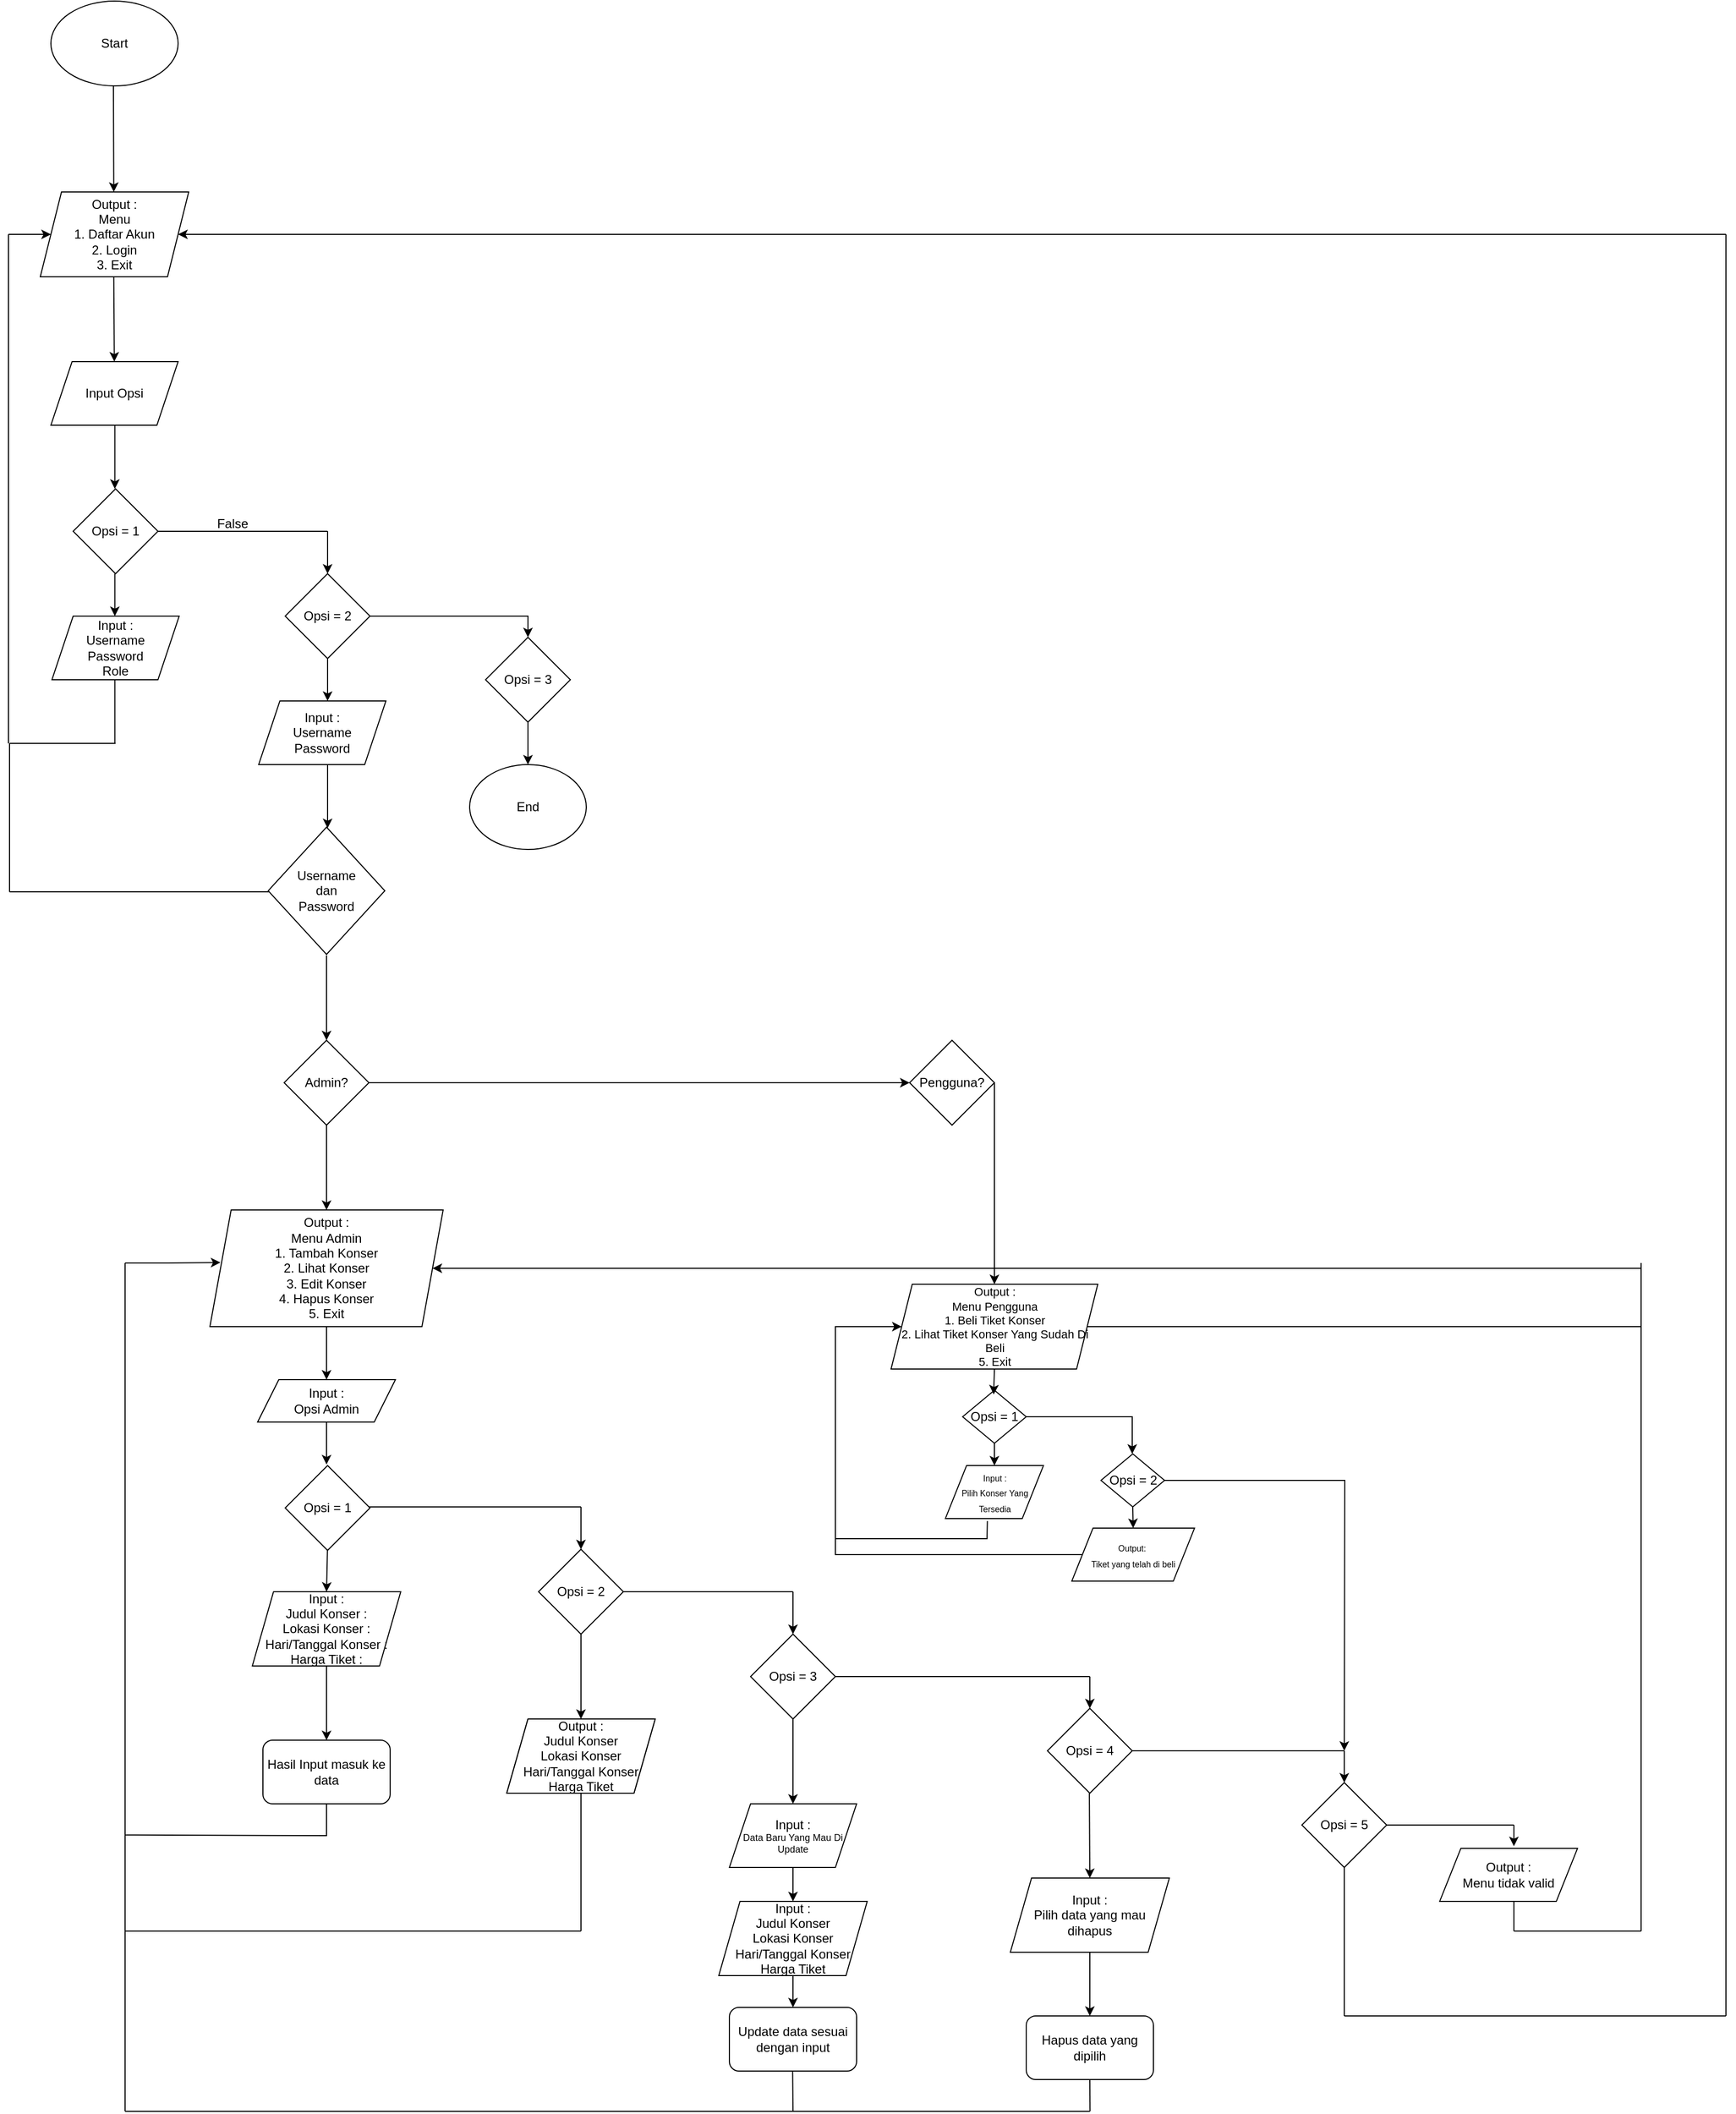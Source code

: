 <mxfile version="24.7.17">
  <diagram name="Page-1" id="gvOllTH9LuBP_hq7dgmy">
    <mxGraphModel dx="2269" dy="1311" grid="1" gridSize="10" guides="1" tooltips="1" connect="1" arrows="1" fold="1" page="1" pageScale="1" pageWidth="850" pageHeight="1100" math="0" shadow="0">
      <root>
        <mxCell id="0" />
        <mxCell id="1" parent="0" />
        <mxCell id="PiIeFLG2h4lBq93euPG2-6" value="Start" style="ellipse;whiteSpace=wrap;html=1;" parent="1" vertex="1">
          <mxGeometry x="440" y="230" width="120" height="80" as="geometry" />
        </mxCell>
        <mxCell id="PiIeFLG2h4lBq93euPG2-7" value="" style="endArrow=classic;html=1;rounded=0;" parent="1" edge="1">
          <mxGeometry width="50" height="50" relative="1" as="geometry">
            <mxPoint x="499" y="310" as="sourcePoint" />
            <mxPoint x="499.33" y="410" as="targetPoint" />
          </mxGeometry>
        </mxCell>
        <mxCell id="PiIeFLG2h4lBq93euPG2-8" value="&lt;div&gt;Output :&lt;/div&gt;M&lt;span style=&quot;background-color: initial;&quot;&gt;enu&lt;/span&gt;&lt;div&gt;&lt;div&gt;1. Daftar Akun&lt;/div&gt;&lt;div&gt;2. Login&lt;/div&gt;&lt;div&gt;3. Exit&lt;/div&gt;&lt;/div&gt;" style="shape=parallelogram;perimeter=parallelogramPerimeter;whiteSpace=wrap;html=1;fixedSize=1;size=20;" parent="1" vertex="1">
          <mxGeometry x="430" y="410" width="140" height="80" as="geometry" />
        </mxCell>
        <mxCell id="PiIeFLG2h4lBq93euPG2-9" value="" style="endArrow=classic;html=1;rounded=0;" parent="1" edge="1">
          <mxGeometry width="50" height="50" relative="1" as="geometry">
            <mxPoint x="499.33" y="490" as="sourcePoint" />
            <mxPoint x="499.83" y="570" as="targetPoint" />
          </mxGeometry>
        </mxCell>
        <mxCell id="PiIeFLG2h4lBq93euPG2-10" value="Input Opsi" style="shape=parallelogram;perimeter=parallelogramPerimeter;whiteSpace=wrap;html=1;fixedSize=1;" parent="1" vertex="1">
          <mxGeometry x="440" y="570" width="120" height="60" as="geometry" />
        </mxCell>
        <mxCell id="PiIeFLG2h4lBq93euPG2-11" value="" style="endArrow=classic;html=1;rounded=0;" parent="1" edge="1">
          <mxGeometry width="50" height="50" relative="1" as="geometry">
            <mxPoint x="500.33" y="630" as="sourcePoint" />
            <mxPoint x="500.33" y="690" as="targetPoint" />
          </mxGeometry>
        </mxCell>
        <mxCell id="PiIeFLG2h4lBq93euPG2-12" value="Opsi = 1" style="rhombus;whiteSpace=wrap;html=1;" parent="1" vertex="1">
          <mxGeometry x="461" y="690" width="80" height="80" as="geometry" />
        </mxCell>
        <mxCell id="PiIeFLG2h4lBq93euPG2-13" value="" style="endArrow=classic;html=1;rounded=0;" parent="1" edge="1">
          <mxGeometry width="50" height="50" relative="1" as="geometry">
            <mxPoint x="500.33" y="770" as="sourcePoint" />
            <mxPoint x="500.33" y="810" as="targetPoint" />
          </mxGeometry>
        </mxCell>
        <mxCell id="PiIeFLG2h4lBq93euPG2-14" value="Input :&lt;div&gt;Username&lt;/div&gt;&lt;div&gt;Password&lt;/div&gt;&lt;div&gt;Role&lt;/div&gt;" style="shape=parallelogram;perimeter=parallelogramPerimeter;whiteSpace=wrap;html=1;fixedSize=1;" parent="1" vertex="1">
          <mxGeometry x="441" y="810" width="120" height="60" as="geometry" />
        </mxCell>
        <mxCell id="PiIeFLG2h4lBq93euPG2-15" value="" style="endArrow=none;html=1;rounded=0;" parent="1" edge="1">
          <mxGeometry width="50" height="50" relative="1" as="geometry">
            <mxPoint x="500.33" y="930" as="sourcePoint" />
            <mxPoint x="500.33" y="870" as="targetPoint" />
          </mxGeometry>
        </mxCell>
        <mxCell id="PiIeFLG2h4lBq93euPG2-16" value="" style="endArrow=none;html=1;rounded=0;" parent="1" edge="1">
          <mxGeometry width="50" height="50" relative="1" as="geometry">
            <mxPoint x="401" y="930" as="sourcePoint" />
            <mxPoint x="501" y="930" as="targetPoint" />
          </mxGeometry>
        </mxCell>
        <mxCell id="PiIeFLG2h4lBq93euPG2-17" style="edgeStyle=orthogonalEdgeStyle;rounded=0;orthogonalLoop=1;jettySize=auto;html=1;exitX=0.5;exitY=1;exitDx=0;exitDy=0;" parent="1" source="PiIeFLG2h4lBq93euPG2-6" target="PiIeFLG2h4lBq93euPG2-6" edge="1">
          <mxGeometry relative="1" as="geometry" />
        </mxCell>
        <mxCell id="PiIeFLG2h4lBq93euPG2-18" value="" style="endArrow=none;html=1;rounded=0;" parent="1" edge="1">
          <mxGeometry width="50" height="50" relative="1" as="geometry">
            <mxPoint x="400" y="930" as="sourcePoint" />
            <mxPoint x="400" y="450" as="targetPoint" />
          </mxGeometry>
        </mxCell>
        <mxCell id="PiIeFLG2h4lBq93euPG2-19" value="" style="endArrow=classic;html=1;rounded=0;" parent="1" target="PiIeFLG2h4lBq93euPG2-8" edge="1">
          <mxGeometry width="50" height="50" relative="1" as="geometry">
            <mxPoint x="400" y="450" as="sourcePoint" />
            <mxPoint x="450" y="400" as="targetPoint" />
          </mxGeometry>
        </mxCell>
        <mxCell id="PiIeFLG2h4lBq93euPG2-20" value="False" style="text;html=1;align=center;verticalAlign=middle;resizable=0;points=[];autosize=1;strokeColor=none;fillColor=none;" parent="1" vertex="1">
          <mxGeometry x="586" y="708" width="50" height="30" as="geometry" />
        </mxCell>
        <mxCell id="PiIeFLG2h4lBq93euPG2-21" value="" style="endArrow=none;html=1;rounded=0;" parent="1" edge="1">
          <mxGeometry width="50" height="50" relative="1" as="geometry">
            <mxPoint x="541" y="730" as="sourcePoint" />
            <mxPoint x="701" y="730" as="targetPoint" />
          </mxGeometry>
        </mxCell>
        <mxCell id="PiIeFLG2h4lBq93euPG2-22" value="" style="endArrow=classic;html=1;rounded=0;" parent="1" edge="1">
          <mxGeometry width="50" height="50" relative="1" as="geometry">
            <mxPoint x="701" y="730" as="sourcePoint" />
            <mxPoint x="701" y="770" as="targetPoint" />
          </mxGeometry>
        </mxCell>
        <mxCell id="gMm3dsdUHFEkHUgvY5EG-31" style="edgeStyle=orthogonalEdgeStyle;rounded=0;orthogonalLoop=1;jettySize=auto;html=1;exitX=1;exitY=0.5;exitDx=0;exitDy=0;entryX=0.5;entryY=0;entryDx=0;entryDy=0;" parent="1" source="PiIeFLG2h4lBq93euPG2-23" target="gMm3dsdUHFEkHUgvY5EG-30" edge="1">
          <mxGeometry relative="1" as="geometry" />
        </mxCell>
        <mxCell id="PiIeFLG2h4lBq93euPG2-23" value="Opsi = 2" style="rhombus;whiteSpace=wrap;html=1;" parent="1" vertex="1">
          <mxGeometry x="661" y="770" width="80" height="80" as="geometry" />
        </mxCell>
        <mxCell id="PiIeFLG2h4lBq93euPG2-24" value="" style="endArrow=classic;html=1;rounded=0;" parent="1" edge="1">
          <mxGeometry width="50" height="50" relative="1" as="geometry">
            <mxPoint x="701" y="850" as="sourcePoint" />
            <mxPoint x="701" y="890" as="targetPoint" />
          </mxGeometry>
        </mxCell>
        <mxCell id="PiIeFLG2h4lBq93euPG2-25" value="Input :&lt;div&gt;Username&lt;/div&gt;&lt;div&gt;Password&lt;/div&gt;" style="shape=parallelogram;perimeter=parallelogramPerimeter;whiteSpace=wrap;html=1;fixedSize=1;" parent="1" vertex="1">
          <mxGeometry x="636" y="890" width="120" height="60" as="geometry" />
        </mxCell>
        <mxCell id="PiIeFLG2h4lBq93euPG2-26" value="" style="endArrow=classic;html=1;rounded=0;" parent="1" edge="1">
          <mxGeometry width="50" height="50" relative="1" as="geometry">
            <mxPoint x="701" y="950" as="sourcePoint" />
            <mxPoint x="701" y="1010" as="targetPoint" />
          </mxGeometry>
        </mxCell>
        <mxCell id="PiIeFLG2h4lBq93euPG2-27" value="Username&lt;div&gt;dan&lt;/div&gt;&lt;div&gt;Password&lt;/div&gt;" style="rhombus;whiteSpace=wrap;html=1;" parent="1" vertex="1">
          <mxGeometry x="645" y="1009" width="110" height="120" as="geometry" />
        </mxCell>
        <mxCell id="PiIeFLG2h4lBq93euPG2-28" value="" style="endArrow=classic;html=1;rounded=0;" parent="1" edge="1">
          <mxGeometry width="50" height="50" relative="1" as="geometry">
            <mxPoint x="700" y="1130" as="sourcePoint" />
            <mxPoint x="700" y="1210" as="targetPoint" />
          </mxGeometry>
        </mxCell>
        <mxCell id="PiIeFLG2h4lBq93euPG2-29" value="" style="endArrow=none;html=1;rounded=0;" parent="1" edge="1">
          <mxGeometry width="50" height="50" relative="1" as="geometry">
            <mxPoint x="401" y="1070" as="sourcePoint" />
            <mxPoint x="401" y="930" as="targetPoint" />
          </mxGeometry>
        </mxCell>
        <mxCell id="PiIeFLG2h4lBq93euPG2-30" value="" style="endArrow=none;html=1;rounded=0;" parent="1" edge="1">
          <mxGeometry width="50" height="50" relative="1" as="geometry">
            <mxPoint x="401" y="1070" as="sourcePoint" />
            <mxPoint x="646" y="1070" as="targetPoint" />
          </mxGeometry>
        </mxCell>
        <mxCell id="PiIeFLG2h4lBq93euPG2-31" value="Admin?" style="rhombus;whiteSpace=wrap;html=1;" parent="1" vertex="1">
          <mxGeometry x="660" y="1210" width="80" height="80" as="geometry" />
        </mxCell>
        <mxCell id="PiIeFLG2h4lBq93euPG2-32" value="" style="endArrow=classic;html=1;rounded=0;" parent="1" edge="1">
          <mxGeometry width="50" height="50" relative="1" as="geometry">
            <mxPoint x="700" y="1290" as="sourcePoint" />
            <mxPoint x="700" y="1370" as="targetPoint" />
          </mxGeometry>
        </mxCell>
        <mxCell id="PiIeFLG2h4lBq93euPG2-33" value="Output :&lt;div&gt;Menu Admin&lt;/div&gt;&lt;div&gt;1. Tambah Konser&lt;/div&gt;&lt;div&gt;2. Lihat Konser&lt;/div&gt;&lt;div&gt;3. Edit Konser&lt;/div&gt;&lt;div&gt;4. Hapus Konser&lt;/div&gt;&lt;div&gt;5. Exit&lt;/div&gt;" style="shape=parallelogram;perimeter=parallelogramPerimeter;whiteSpace=wrap;html=1;fixedSize=1;" parent="1" vertex="1">
          <mxGeometry x="590" y="1370" width="220" height="110" as="geometry" />
        </mxCell>
        <mxCell id="PiIeFLG2h4lBq93euPG2-34" value="" style="endArrow=classic;html=1;rounded=0;" parent="1" edge="1">
          <mxGeometry width="50" height="50" relative="1" as="geometry">
            <mxPoint x="700" y="1480" as="sourcePoint" />
            <mxPoint x="700" y="1530" as="targetPoint" />
          </mxGeometry>
        </mxCell>
        <mxCell id="PiIeFLG2h4lBq93euPG2-35" value="&lt;div&gt;Input :&lt;/div&gt;Opsi Admin" style="shape=parallelogram;perimeter=parallelogramPerimeter;whiteSpace=wrap;html=1;fixedSize=1;" parent="1" vertex="1">
          <mxGeometry x="635" y="1530" width="130" height="40" as="geometry" />
        </mxCell>
        <mxCell id="PiIeFLG2h4lBq93euPG2-36" value="" style="endArrow=classic;html=1;rounded=0;" parent="1" edge="1">
          <mxGeometry width="50" height="50" relative="1" as="geometry">
            <mxPoint x="700" y="1570" as="sourcePoint" />
            <mxPoint x="700" y="1610" as="targetPoint" />
          </mxGeometry>
        </mxCell>
        <mxCell id="PiIeFLG2h4lBq93euPG2-37" value="Opsi = 1" style="rhombus;whiteSpace=wrap;html=1;" parent="1" vertex="1">
          <mxGeometry x="661" y="1611" width="80" height="80" as="geometry" />
        </mxCell>
        <mxCell id="PiIeFLG2h4lBq93euPG2-38" value="" style="endArrow=classic;html=1;rounded=0;" parent="1" edge="1">
          <mxGeometry width="50" height="50" relative="1" as="geometry">
            <mxPoint x="700.89" y="1690" as="sourcePoint" />
            <mxPoint x="700" y="1730" as="targetPoint" />
          </mxGeometry>
        </mxCell>
        <mxCell id="PiIeFLG2h4lBq93euPG2-42" value="" style="endArrow=none;html=1;rounded=0;" parent="1" edge="1">
          <mxGeometry width="50" height="50" relative="1" as="geometry">
            <mxPoint x="510" y="1860" as="sourcePoint" />
            <mxPoint x="510" y="1420" as="targetPoint" />
          </mxGeometry>
        </mxCell>
        <mxCell id="PiIeFLG2h4lBq93euPG2-43" value="" style="endArrow=classic;html=1;rounded=0;entryX=0.045;entryY=0.45;entryDx=0;entryDy=0;entryPerimeter=0;" parent="1" target="PiIeFLG2h4lBq93euPG2-33" edge="1">
          <mxGeometry width="50" height="50" relative="1" as="geometry">
            <mxPoint x="510" y="1420" as="sourcePoint" />
            <mxPoint x="560" y="1380" as="targetPoint" />
            <Array as="points">
              <mxPoint x="550" y="1420" />
            </Array>
          </mxGeometry>
        </mxCell>
        <mxCell id="PiIeFLG2h4lBq93euPG2-44" value="" style="endArrow=none;html=1;rounded=0;" parent="1" edge="1">
          <mxGeometry width="50" height="50" relative="1" as="geometry">
            <mxPoint x="740" y="1650" as="sourcePoint" />
            <mxPoint x="940" y="1650" as="targetPoint" />
          </mxGeometry>
        </mxCell>
        <mxCell id="PiIeFLG2h4lBq93euPG2-45" value="" style="endArrow=classic;html=1;rounded=0;" parent="1" edge="1">
          <mxGeometry width="50" height="50" relative="1" as="geometry">
            <mxPoint x="940" y="1650" as="sourcePoint" />
            <mxPoint x="940" y="1690" as="targetPoint" />
          </mxGeometry>
        </mxCell>
        <mxCell id="PiIeFLG2h4lBq93euPG2-46" value="Opsi = 2" style="rhombus;whiteSpace=wrap;html=1;" parent="1" vertex="1">
          <mxGeometry x="900" y="1690" width="80" height="80" as="geometry" />
        </mxCell>
        <mxCell id="PiIeFLG2h4lBq93euPG2-47" value="" style="endArrow=classic;html=1;rounded=0;" parent="1" edge="1">
          <mxGeometry width="50" height="50" relative="1" as="geometry">
            <mxPoint x="940" y="1770" as="sourcePoint" />
            <mxPoint x="940" y="1850" as="targetPoint" />
          </mxGeometry>
        </mxCell>
        <mxCell id="PiIeFLG2h4lBq93euPG2-48" value="Input :&lt;div&gt;&lt;br&gt;&lt;/div&gt;&lt;div&gt;Status Bayar&lt;/div&gt;" style="shape=parallelogram;perimeter=parallelogramPerimeter;whiteSpace=wrap;html=1;fixedSize=1;" parent="1" vertex="1">
          <mxGeometry x="870" y="1850" width="140" height="70" as="geometry" />
        </mxCell>
        <mxCell id="PiIeFLG2h4lBq93euPG2-50" value="Hasil Input masuk ke data" style="rounded=1;whiteSpace=wrap;html=1;" parent="1" vertex="1">
          <mxGeometry x="640" y="1870" width="120" height="60" as="geometry" />
        </mxCell>
        <mxCell id="PiIeFLG2h4lBq93euPG2-51" value="" style="endArrow=none;html=1;rounded=0;exitX=0.5;exitY=1;exitDx=0;exitDy=0;" parent="1" source="gMm3dsdUHFEkHUgvY5EG-5" edge="1">
          <mxGeometry width="50" height="50" relative="1" as="geometry">
            <mxPoint x="939.76" y="2010" as="sourcePoint" />
            <mxPoint x="940" y="2050" as="targetPoint" />
          </mxGeometry>
        </mxCell>
        <mxCell id="PiIeFLG2h4lBq93euPG2-52" value="" style="endArrow=none;html=1;rounded=0;" parent="1" edge="1">
          <mxGeometry width="50" height="50" relative="1" as="geometry">
            <mxPoint x="510" y="2050" as="sourcePoint" />
            <mxPoint x="940" y="2050" as="targetPoint" />
          </mxGeometry>
        </mxCell>
        <mxCell id="PiIeFLG2h4lBq93euPG2-53" value="" style="endArrow=none;html=1;rounded=0;" parent="1" edge="1">
          <mxGeometry width="50" height="50" relative="1" as="geometry">
            <mxPoint x="510" y="2050" as="sourcePoint" />
            <mxPoint x="510" y="1860" as="targetPoint" />
          </mxGeometry>
        </mxCell>
        <mxCell id="PiIeFLG2h4lBq93euPG2-54" value="" style="endArrow=none;html=1;rounded=0;" parent="1" edge="1">
          <mxGeometry width="50" height="50" relative="1" as="geometry">
            <mxPoint x="980" y="1730" as="sourcePoint" />
            <mxPoint x="1140" y="1730" as="targetPoint" />
          </mxGeometry>
        </mxCell>
        <mxCell id="PiIeFLG2h4lBq93euPG2-55" value="" style="endArrow=classic;html=1;rounded=0;" parent="1" edge="1">
          <mxGeometry width="50" height="50" relative="1" as="geometry">
            <mxPoint x="1140" y="1730" as="sourcePoint" />
            <mxPoint x="1140" y="1770" as="targetPoint" />
          </mxGeometry>
        </mxCell>
        <mxCell id="PiIeFLG2h4lBq93euPG2-56" style="edgeStyle=orthogonalEdgeStyle;rounded=0;orthogonalLoop=1;jettySize=auto;html=1;" parent="1" source="PiIeFLG2h4lBq93euPG2-57" edge="1">
          <mxGeometry relative="1" as="geometry">
            <mxPoint x="1140.0" y="1930" as="targetPoint" />
          </mxGeometry>
        </mxCell>
        <mxCell id="PiIeFLG2h4lBq93euPG2-57" value="Opsi = 3" style="rhombus;whiteSpace=wrap;html=1;" parent="1" vertex="1">
          <mxGeometry x="1100" y="1770" width="80" height="80" as="geometry" />
        </mxCell>
        <mxCell id="PiIeFLG2h4lBq93euPG2-58" value="Input :&lt;div&gt;Judul Konser&lt;/div&gt;&lt;div&gt;Lokasi Konser&lt;/div&gt;&lt;div&gt;Hari/Tanggal Konser&lt;/div&gt;&lt;div&gt;Harga Tiket&lt;/div&gt;" style="shape=parallelogram;perimeter=parallelogramPerimeter;whiteSpace=wrap;html=1;fixedSize=1;" parent="1" vertex="1">
          <mxGeometry x="1070" y="2022" width="140" height="70" as="geometry" />
        </mxCell>
        <mxCell id="PiIeFLG2h4lBq93euPG2-59" value="" style="endArrow=classic;html=1;rounded=0;" parent="1" edge="1">
          <mxGeometry width="50" height="50" relative="1" as="geometry">
            <mxPoint x="1140" y="2092" as="sourcePoint" />
            <mxPoint x="1140" y="2122" as="targetPoint" />
          </mxGeometry>
        </mxCell>
        <mxCell id="PiIeFLG2h4lBq93euPG2-60" value="Update data sesuai dengan input" style="rounded=1;whiteSpace=wrap;html=1;" parent="1" vertex="1">
          <mxGeometry x="1080" y="2122" width="120" height="60" as="geometry" />
        </mxCell>
        <mxCell id="PiIeFLG2h4lBq93euPG2-61" value="Input :&lt;div style=&quot;font-size: 9px;&quot;&gt;Data Baru Yang Mau Di Update&lt;/div&gt;" style="shape=parallelogram;perimeter=parallelogramPerimeter;whiteSpace=wrap;html=1;fixedSize=1;" parent="1" vertex="1">
          <mxGeometry x="1080" y="1930" width="120" height="60" as="geometry" />
        </mxCell>
        <mxCell id="PiIeFLG2h4lBq93euPG2-62" value="" style="endArrow=classic;html=1;rounded=0;entryX=0.5;entryY=0;entryDx=0;entryDy=0;" parent="1" target="PiIeFLG2h4lBq93euPG2-58" edge="1">
          <mxGeometry width="50" height="50" relative="1" as="geometry">
            <mxPoint x="1140" y="1990" as="sourcePoint" />
            <mxPoint x="1140" y="2020" as="targetPoint" />
          </mxGeometry>
        </mxCell>
        <mxCell id="PiIeFLG2h4lBq93euPG2-63" value="" style="endArrow=none;html=1;rounded=0;" parent="1" edge="1">
          <mxGeometry width="50" height="50" relative="1" as="geometry">
            <mxPoint x="1139.67" y="2182" as="sourcePoint" />
            <mxPoint x="1140" y="2220" as="targetPoint" />
          </mxGeometry>
        </mxCell>
        <mxCell id="PiIeFLG2h4lBq93euPG2-64" value="" style="endArrow=none;html=1;rounded=0;" parent="1" edge="1">
          <mxGeometry width="50" height="50" relative="1" as="geometry">
            <mxPoint x="510" y="2220" as="sourcePoint" />
            <mxPoint x="1140" y="2220" as="targetPoint" />
          </mxGeometry>
        </mxCell>
        <mxCell id="PiIeFLG2h4lBq93euPG2-65" value="" style="endArrow=none;html=1;rounded=0;" parent="1" edge="1">
          <mxGeometry width="50" height="50" relative="1" as="geometry">
            <mxPoint x="510" y="2220" as="sourcePoint" />
            <mxPoint x="510" y="2050" as="targetPoint" />
          </mxGeometry>
        </mxCell>
        <mxCell id="PiIeFLG2h4lBq93euPG2-66" value="" style="endArrow=none;html=1;rounded=0;" parent="1" edge="1">
          <mxGeometry width="50" height="50" relative="1" as="geometry">
            <mxPoint x="1180" y="1810" as="sourcePoint" />
            <mxPoint x="1420" y="1810" as="targetPoint" />
          </mxGeometry>
        </mxCell>
        <mxCell id="PiIeFLG2h4lBq93euPG2-67" value="" style="endArrow=classic;html=1;rounded=0;entryX=0.5;entryY=0;entryDx=0;entryDy=0;" parent="1" target="PiIeFLG2h4lBq93euPG2-68" edge="1">
          <mxGeometry width="50" height="50" relative="1" as="geometry">
            <mxPoint x="1420" y="1810" as="sourcePoint" />
            <mxPoint x="1420" y="1830" as="targetPoint" />
          </mxGeometry>
        </mxCell>
        <mxCell id="PiIeFLG2h4lBq93euPG2-68" value="Opsi = 4" style="rhombus;whiteSpace=wrap;html=1;" parent="1" vertex="1">
          <mxGeometry x="1380" y="1840" width="80" height="80" as="geometry" />
        </mxCell>
        <mxCell id="PiIeFLG2h4lBq93euPG2-69" value="" style="endArrow=classic;html=1;rounded=0;" parent="1" edge="1">
          <mxGeometry width="50" height="50" relative="1" as="geometry">
            <mxPoint x="1419.55" y="1920" as="sourcePoint" />
            <mxPoint x="1420" y="2000" as="targetPoint" />
          </mxGeometry>
        </mxCell>
        <mxCell id="PiIeFLG2h4lBq93euPG2-70" value="Input :&lt;div&gt;Pilih data yang mau dihapus&lt;/div&gt;" style="shape=parallelogram;perimeter=parallelogramPerimeter;whiteSpace=wrap;html=1;fixedSize=1;" parent="1" vertex="1">
          <mxGeometry x="1345" y="2000" width="150" height="70" as="geometry" />
        </mxCell>
        <mxCell id="PiIeFLG2h4lBq93euPG2-71" value="" style="endArrow=classic;html=1;rounded=0;" parent="1" edge="1">
          <mxGeometry width="50" height="50" relative="1" as="geometry">
            <mxPoint x="1420" y="2070" as="sourcePoint" />
            <mxPoint x="1420" y="2130" as="targetPoint" />
          </mxGeometry>
        </mxCell>
        <mxCell id="PiIeFLG2h4lBq93euPG2-72" value="Hapus data yang dipilih" style="rounded=1;whiteSpace=wrap;html=1;" parent="1" vertex="1">
          <mxGeometry x="1360" y="2130" width="120" height="60" as="geometry" />
        </mxCell>
        <mxCell id="PiIeFLG2h4lBq93euPG2-73" value="" style="endArrow=none;html=1;rounded=0;" parent="1" edge="1">
          <mxGeometry width="50" height="50" relative="1" as="geometry">
            <mxPoint x="790" y="2220" as="sourcePoint" />
            <mxPoint x="1420" y="2220" as="targetPoint" />
          </mxGeometry>
        </mxCell>
        <mxCell id="PiIeFLG2h4lBq93euPG2-74" value="" style="endArrow=none;html=1;rounded=0;" parent="1" edge="1">
          <mxGeometry width="50" height="50" relative="1" as="geometry">
            <mxPoint x="1420" y="2190" as="sourcePoint" />
            <mxPoint x="1420.16" y="2220" as="targetPoint" />
          </mxGeometry>
        </mxCell>
        <mxCell id="PiIeFLG2h4lBq93euPG2-75" value="" style="endArrow=none;html=1;rounded=0;" parent="1" edge="1">
          <mxGeometry width="50" height="50" relative="1" as="geometry">
            <mxPoint x="1460" y="1880" as="sourcePoint" />
            <mxPoint x="1660" y="1880" as="targetPoint" />
          </mxGeometry>
        </mxCell>
        <mxCell id="PiIeFLG2h4lBq93euPG2-76" value="" style="endArrow=classic;html=1;rounded=0;" parent="1" edge="1">
          <mxGeometry width="50" height="50" relative="1" as="geometry">
            <mxPoint x="1660" y="1880" as="sourcePoint" />
            <mxPoint x="1660" y="1910" as="targetPoint" />
          </mxGeometry>
        </mxCell>
        <mxCell id="PiIeFLG2h4lBq93euPG2-77" value="Opsi = 5" style="rhombus;whiteSpace=wrap;html=1;" parent="1" vertex="1">
          <mxGeometry x="1620" y="1910" width="80" height="80" as="geometry" />
        </mxCell>
        <mxCell id="PiIeFLG2h4lBq93euPG2-78" value="" style="endArrow=none;html=1;rounded=0;" parent="1" edge="1">
          <mxGeometry width="50" height="50" relative="1" as="geometry">
            <mxPoint x="1660" y="2130" as="sourcePoint" />
            <mxPoint x="1660" y="1990" as="targetPoint" />
          </mxGeometry>
        </mxCell>
        <mxCell id="PiIeFLG2h4lBq93euPG2-79" value="" style="endArrow=none;html=1;rounded=0;" parent="1" edge="1">
          <mxGeometry width="50" height="50" relative="1" as="geometry">
            <mxPoint x="1700" y="1950" as="sourcePoint" />
            <mxPoint x="1820" y="1950" as="targetPoint" />
          </mxGeometry>
        </mxCell>
        <mxCell id="PiIeFLG2h4lBq93euPG2-80" value="" style="endArrow=classic;html=1;rounded=0;" parent="1" edge="1">
          <mxGeometry width="50" height="50" relative="1" as="geometry">
            <mxPoint x="1820" y="1950" as="sourcePoint" />
            <mxPoint x="1820" y="1970" as="targetPoint" />
          </mxGeometry>
        </mxCell>
        <mxCell id="PiIeFLG2h4lBq93euPG2-81" value="Output :&lt;div&gt;Menu tidak valid&lt;/div&gt;" style="shape=parallelogram;perimeter=parallelogramPerimeter;whiteSpace=wrap;html=1;fixedSize=1;" parent="1" vertex="1">
          <mxGeometry x="1750" y="1972" width="130" height="50" as="geometry" />
        </mxCell>
        <mxCell id="PiIeFLG2h4lBq93euPG2-82" value="" style="endArrow=none;html=1;rounded=0;" parent="1" edge="1">
          <mxGeometry width="50" height="50" relative="1" as="geometry">
            <mxPoint x="1820" y="2050" as="sourcePoint" />
            <mxPoint x="1820" y="2022" as="targetPoint" />
          </mxGeometry>
        </mxCell>
        <mxCell id="PiIeFLG2h4lBq93euPG2-83" value="" style="endArrow=none;html=1;rounded=0;" parent="1" edge="1">
          <mxGeometry width="50" height="50" relative="1" as="geometry">
            <mxPoint x="1820" y="2050" as="sourcePoint" />
            <mxPoint x="1940" y="2050" as="targetPoint" />
          </mxGeometry>
        </mxCell>
        <mxCell id="PiIeFLG2h4lBq93euPG2-84" value="" style="endArrow=none;html=1;rounded=0;" parent="1" edge="1">
          <mxGeometry width="50" height="50" relative="1" as="geometry">
            <mxPoint x="1940" y="2050" as="sourcePoint" />
            <mxPoint x="1940" y="1420" as="targetPoint" />
          </mxGeometry>
        </mxCell>
        <mxCell id="PiIeFLG2h4lBq93euPG2-85" value="" style="endArrow=classic;html=1;rounded=0;entryX=1;entryY=0.5;entryDx=0;entryDy=0;" parent="1" target="PiIeFLG2h4lBq93euPG2-33" edge="1">
          <mxGeometry width="50" height="50" relative="1" as="geometry">
            <mxPoint x="1940" y="1425" as="sourcePoint" />
            <mxPoint x="2000" y="1360" as="targetPoint" />
          </mxGeometry>
        </mxCell>
        <mxCell id="PiIeFLG2h4lBq93euPG2-86" value="" style="endArrow=none;html=1;rounded=0;" parent="1" edge="1">
          <mxGeometry width="50" height="50" relative="1" as="geometry">
            <mxPoint x="1660" y="2130" as="sourcePoint" />
            <mxPoint x="2020" y="2130" as="targetPoint" />
          </mxGeometry>
        </mxCell>
        <mxCell id="PiIeFLG2h4lBq93euPG2-87" value="" style="endArrow=none;html=1;rounded=0;" parent="1" edge="1">
          <mxGeometry width="50" height="50" relative="1" as="geometry">
            <mxPoint x="2020" y="2130" as="sourcePoint" />
            <mxPoint x="2020" y="450" as="targetPoint" />
          </mxGeometry>
        </mxCell>
        <mxCell id="PiIeFLG2h4lBq93euPG2-88" value="" style="endArrow=classic;html=1;rounded=0;entryX=1;entryY=0.5;entryDx=0;entryDy=0;" parent="1" target="PiIeFLG2h4lBq93euPG2-8" edge="1">
          <mxGeometry width="50" height="50" relative="1" as="geometry">
            <mxPoint x="2020" y="450" as="sourcePoint" />
            <mxPoint x="1840" y="410" as="targetPoint" />
          </mxGeometry>
        </mxCell>
        <mxCell id="gMm3dsdUHFEkHUgvY5EG-5" value="&lt;div&gt;Output :&lt;/div&gt;&lt;div&gt;Judul Konser&lt;/div&gt;&lt;div&gt;Lokasi Konser&lt;/div&gt;&lt;div&gt;Hari/Tanggal Konser&lt;/div&gt;&lt;div&gt;Harga Tiket&lt;/div&gt;" style="shape=parallelogram;perimeter=parallelogramPerimeter;whiteSpace=wrap;html=1;fixedSize=1;" parent="1" vertex="1">
          <mxGeometry x="870" y="1850" width="140" height="70" as="geometry" />
        </mxCell>
        <mxCell id="gMm3dsdUHFEkHUgvY5EG-9" style="edgeStyle=orthogonalEdgeStyle;rounded=0;orthogonalLoop=1;jettySize=auto;html=1;exitX=0.5;exitY=1;exitDx=0;exitDy=0;entryX=0.5;entryY=0;entryDx=0;entryDy=0;" parent="1" source="gMm3dsdUHFEkHUgvY5EG-6" target="PiIeFLG2h4lBq93euPG2-50" edge="1">
          <mxGeometry relative="1" as="geometry" />
        </mxCell>
        <mxCell id="gMm3dsdUHFEkHUgvY5EG-6" value="Input :&lt;div&gt;Judul Konser :&lt;/div&gt;&lt;div&gt;Lokasi Konser :&lt;/div&gt;&lt;div&gt;Hari/Tanggal Konser :&lt;/div&gt;&lt;div&gt;Harga Tiket :&lt;/div&gt;" style="shape=parallelogram;perimeter=parallelogramPerimeter;whiteSpace=wrap;html=1;fixedSize=1;" parent="1" vertex="1">
          <mxGeometry x="630" y="1730" width="140" height="70" as="geometry" />
        </mxCell>
        <mxCell id="gMm3dsdUHFEkHUgvY5EG-12" value="" style="endArrow=none;html=1;rounded=0;entryX=0.5;entryY=1;entryDx=0;entryDy=0;" parent="1" target="PiIeFLG2h4lBq93euPG2-50" edge="1">
          <mxGeometry width="50" height="50" relative="1" as="geometry">
            <mxPoint x="510" y="1959.37" as="sourcePoint" />
            <mxPoint x="940" y="1959.37" as="targetPoint" />
            <Array as="points">
              <mxPoint x="700" y="1960" />
            </Array>
          </mxGeometry>
        </mxCell>
        <mxCell id="gMm3dsdUHFEkHUgvY5EG-14" value="" style="endArrow=classic;html=1;rounded=0;exitX=1;exitY=0.5;exitDx=0;exitDy=0;entryX=0;entryY=0.5;entryDx=0;entryDy=0;" parent="1" source="PiIeFLG2h4lBq93euPG2-31" target="gMm3dsdUHFEkHUgvY5EG-15" edge="1">
          <mxGeometry width="50" height="50" relative="1" as="geometry">
            <mxPoint x="700" y="1170" as="sourcePoint" />
            <mxPoint x="840" y="1210" as="targetPoint" />
            <Array as="points">
              <mxPoint x="770" y="1250" />
            </Array>
          </mxGeometry>
        </mxCell>
        <mxCell id="gMm3dsdUHFEkHUgvY5EG-15" value="Pengguna?" style="rhombus;whiteSpace=wrap;html=1;" parent="1" vertex="1">
          <mxGeometry x="1250" y="1210" width="80" height="80" as="geometry" />
        </mxCell>
        <mxCell id="gMm3dsdUHFEkHUgvY5EG-16" value="&lt;font style=&quot;font-size: 11px;&quot;&gt;Output :&lt;/font&gt;&lt;div style=&quot;font-size: 11px;&quot;&gt;&lt;font style=&quot;font-size: 11px;&quot;&gt;Menu Pengguna&lt;/font&gt;&lt;/div&gt;&lt;div style=&quot;font-size: 11px;&quot;&gt;&lt;font style=&quot;font-size: 11px;&quot;&gt;1. Beli Tiket Konser&lt;/font&gt;&lt;/div&gt;&lt;div style=&quot;font-size: 11px;&quot;&gt;&lt;font style=&quot;font-size: 11px;&quot;&gt;2. Lihat Tiket Konser Yang Sudah Di Beli&lt;/font&gt;&lt;/div&gt;&lt;div style=&quot;font-size: 11px;&quot;&gt;&lt;font style=&quot;font-size: 11px;&quot;&gt;5. Exit&lt;/font&gt;&lt;/div&gt;" style="shape=parallelogram;perimeter=parallelogramPerimeter;whiteSpace=wrap;html=1;fixedSize=1;" parent="1" vertex="1">
          <mxGeometry x="1232.5" y="1440" width="195" height="80" as="geometry" />
        </mxCell>
        <mxCell id="gMm3dsdUHFEkHUgvY5EG-17" value="" style="endArrow=classic;html=1;rounded=0;exitX=1;exitY=0.5;exitDx=0;exitDy=0;entryX=0.5;entryY=0;entryDx=0;entryDy=0;" parent="1" source="gMm3dsdUHFEkHUgvY5EG-15" target="gMm3dsdUHFEkHUgvY5EG-16" edge="1">
          <mxGeometry width="50" height="50" relative="1" as="geometry">
            <mxPoint x="870" y="1340" as="sourcePoint" />
            <mxPoint x="920" y="1290" as="targetPoint" />
          </mxGeometry>
        </mxCell>
        <mxCell id="gMm3dsdUHFEkHUgvY5EG-18" value="Opsi = 1" style="rhombus;whiteSpace=wrap;html=1;" parent="1" vertex="1">
          <mxGeometry x="1300" y="1540" width="60" height="50" as="geometry" />
        </mxCell>
        <mxCell id="gMm3dsdUHFEkHUgvY5EG-19" value="" style="endArrow=classic;html=1;rounded=0;exitX=0.5;exitY=1;exitDx=0;exitDy=0;entryX=0.488;entryY=0.079;entryDx=0;entryDy=0;entryPerimeter=0;" parent="1" source="gMm3dsdUHFEkHUgvY5EG-16" target="gMm3dsdUHFEkHUgvY5EG-18" edge="1">
          <mxGeometry width="50" height="50" relative="1" as="geometry">
            <mxPoint x="1180" y="1700" as="sourcePoint" />
            <mxPoint x="1230" y="1650" as="targetPoint" />
          </mxGeometry>
        </mxCell>
        <mxCell id="gMm3dsdUHFEkHUgvY5EG-20" value="&lt;span style=&quot;font-size: 8px;&quot;&gt;Input :&lt;/span&gt;&lt;div&gt;&lt;span style=&quot;font-size: 8px;&quot;&gt;Pilih Konser Yang Tersedia&lt;/span&gt;&lt;/div&gt;" style="shape=parallelogram;perimeter=parallelogramPerimeter;whiteSpace=wrap;html=1;fixedSize=1;" parent="1" vertex="1">
          <mxGeometry x="1283.75" y="1611" width="92.5" height="50" as="geometry" />
        </mxCell>
        <mxCell id="gMm3dsdUHFEkHUgvY5EG-21" value="" style="endArrow=classic;html=1;rounded=0;exitX=0.5;exitY=1;exitDx=0;exitDy=0;entryX=0.5;entryY=0;entryDx=0;entryDy=0;" parent="1" source="gMm3dsdUHFEkHUgvY5EG-18" target="gMm3dsdUHFEkHUgvY5EG-20" edge="1">
          <mxGeometry width="50" height="50" relative="1" as="geometry">
            <mxPoint x="1060" y="1830" as="sourcePoint" />
            <mxPoint x="1110" y="1780" as="targetPoint" />
          </mxGeometry>
        </mxCell>
        <mxCell id="gMm3dsdUHFEkHUgvY5EG-22" value="" style="endArrow=classic;html=1;rounded=0;exitX=0.428;exitY=1.048;exitDx=0;exitDy=0;exitPerimeter=0;entryX=0;entryY=0.5;entryDx=0;entryDy=0;" parent="1" source="gMm3dsdUHFEkHUgvY5EG-20" target="gMm3dsdUHFEkHUgvY5EG-16" edge="1">
          <mxGeometry width="50" height="50" relative="1" as="geometry">
            <mxPoint x="1130" y="1830" as="sourcePoint" />
            <mxPoint x="1180" y="1460" as="targetPoint" />
            <Array as="points">
              <mxPoint x="1323" y="1680" />
              <mxPoint x="1180" y="1680" />
              <mxPoint x="1180" y="1480" />
            </Array>
          </mxGeometry>
        </mxCell>
        <mxCell id="gMm3dsdUHFEkHUgvY5EG-23" value="" style="endArrow=classic;html=1;rounded=0;exitX=1;exitY=0.5;exitDx=0;exitDy=0;" parent="1" source="gMm3dsdUHFEkHUgvY5EG-18" edge="1">
          <mxGeometry width="50" height="50" relative="1" as="geometry">
            <mxPoint x="1350" y="1610" as="sourcePoint" />
            <mxPoint x="1460" y="1600" as="targetPoint" />
            <Array as="points">
              <mxPoint x="1460" y="1565" />
            </Array>
          </mxGeometry>
        </mxCell>
        <mxCell id="gMm3dsdUHFEkHUgvY5EG-27" style="edgeStyle=orthogonalEdgeStyle;rounded=0;orthogonalLoop=1;jettySize=auto;html=1;exitX=0.5;exitY=1;exitDx=0;exitDy=0;entryX=0.5;entryY=0;entryDx=0;entryDy=0;" parent="1" source="gMm3dsdUHFEkHUgvY5EG-24" target="gMm3dsdUHFEkHUgvY5EG-25" edge="1">
          <mxGeometry relative="1" as="geometry" />
        </mxCell>
        <mxCell id="gMm3dsdUHFEkHUgvY5EG-29" style="edgeStyle=orthogonalEdgeStyle;rounded=0;orthogonalLoop=1;jettySize=auto;html=1;exitX=1;exitY=0.5;exitDx=0;exitDy=0;" parent="1" source="gMm3dsdUHFEkHUgvY5EG-24" edge="1">
          <mxGeometry relative="1" as="geometry">
            <mxPoint x="1660" y="1880" as="targetPoint" />
          </mxGeometry>
        </mxCell>
        <mxCell id="gMm3dsdUHFEkHUgvY5EG-24" value="Opsi = 2" style="rhombus;whiteSpace=wrap;html=1;" parent="1" vertex="1">
          <mxGeometry x="1430.5" y="1600" width="60" height="50" as="geometry" />
        </mxCell>
        <mxCell id="gMm3dsdUHFEkHUgvY5EG-25" value="&lt;span style=&quot;font-size: 8px;&quot;&gt;Output:&amp;nbsp;&lt;/span&gt;&lt;div&gt;&lt;span style=&quot;font-size: 8px;&quot;&gt;Tiket yang telah di beli&lt;/span&gt;&lt;/div&gt;" style="shape=parallelogram;perimeter=parallelogramPerimeter;whiteSpace=wrap;html=1;fixedSize=1;" parent="1" vertex="1">
          <mxGeometry x="1403" y="1670" width="115.75" height="50" as="geometry" />
        </mxCell>
        <mxCell id="gMm3dsdUHFEkHUgvY5EG-28" value="" style="endArrow=none;html=1;rounded=0;entryX=0;entryY=0.5;entryDx=0;entryDy=0;" parent="1" target="gMm3dsdUHFEkHUgvY5EG-25" edge="1">
          <mxGeometry width="50" height="50" relative="1" as="geometry">
            <mxPoint x="1180" y="1680" as="sourcePoint" />
            <mxPoint x="1440" y="1700" as="targetPoint" />
            <Array as="points">
              <mxPoint x="1180" y="1695" />
            </Array>
          </mxGeometry>
        </mxCell>
        <mxCell id="gMm3dsdUHFEkHUgvY5EG-33" value="" style="edgeStyle=orthogonalEdgeStyle;rounded=0;orthogonalLoop=1;jettySize=auto;html=1;" parent="1" source="gMm3dsdUHFEkHUgvY5EG-30" target="gMm3dsdUHFEkHUgvY5EG-32" edge="1">
          <mxGeometry relative="1" as="geometry" />
        </mxCell>
        <mxCell id="gMm3dsdUHFEkHUgvY5EG-30" value="Opsi = 3" style="rhombus;whiteSpace=wrap;html=1;" parent="1" vertex="1">
          <mxGeometry x="850" y="830" width="80" height="80" as="geometry" />
        </mxCell>
        <mxCell id="gMm3dsdUHFEkHUgvY5EG-32" value="End" style="ellipse;whiteSpace=wrap;html=1;" parent="1" vertex="1">
          <mxGeometry x="835" y="950" width="110" height="80" as="geometry" />
        </mxCell>
        <mxCell id="NDp6dvyjHiP-cYrajNbm-1" value="" style="endArrow=none;html=1;rounded=0;exitX=1;exitY=0.5;exitDx=0;exitDy=0;" edge="1" parent="1" source="gMm3dsdUHFEkHUgvY5EG-16">
          <mxGeometry width="50" height="50" relative="1" as="geometry">
            <mxPoint x="1640" y="1560" as="sourcePoint" />
            <mxPoint x="1940" y="1480" as="targetPoint" />
          </mxGeometry>
        </mxCell>
      </root>
    </mxGraphModel>
  </diagram>
</mxfile>
